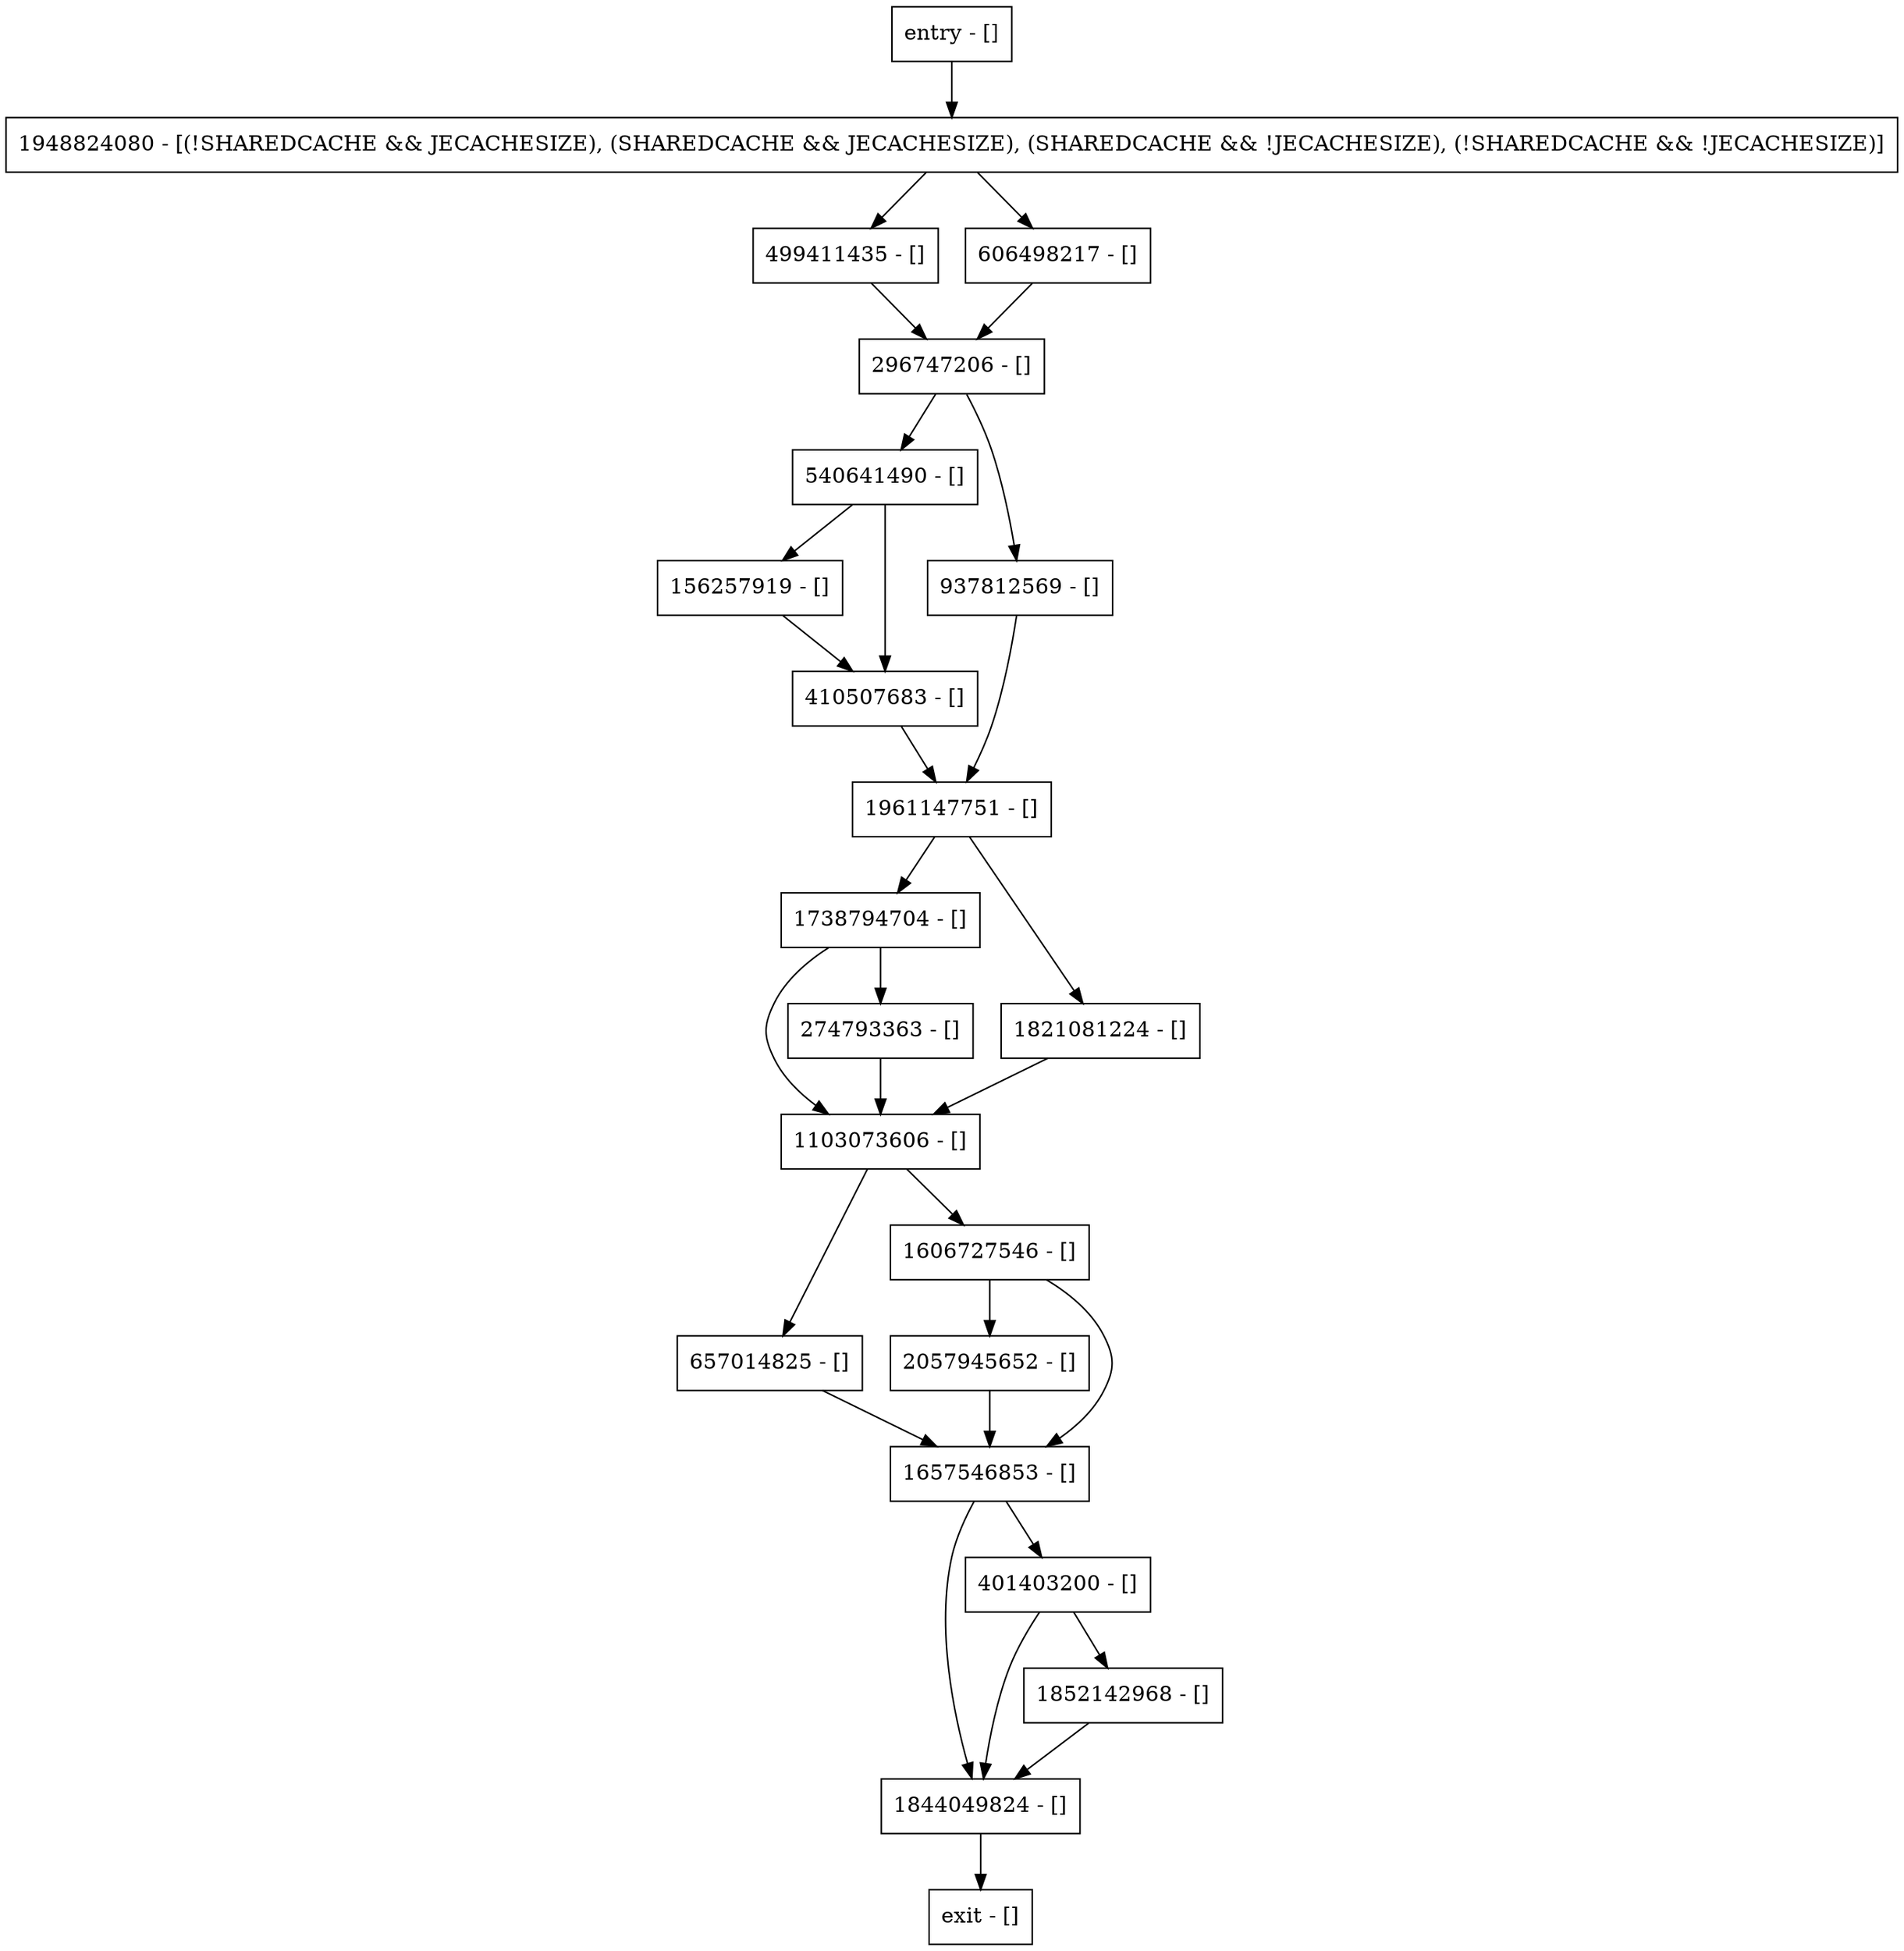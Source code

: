 digraph reset {
node [shape=record];
156257919 [label="156257919 - []"];
2057945652 [label="2057945652 - []"];
499411435 [label="499411435 - []"];
1844049824 [label="1844049824 - []"];
540641490 [label="540641490 - []"];
1738794704 [label="1738794704 - []"];
296747206 [label="296747206 - []"];
606498217 [label="606498217 - []"];
entry [label="entry - []"];
exit [label="exit - []"];
410507683 [label="410507683 - []"];
1961147751 [label="1961147751 - []"];
937812569 [label="937812569 - []"];
1821081224 [label="1821081224 - []"];
1103073606 [label="1103073606 - []"];
274793363 [label="274793363 - []"];
1948824080 [label="1948824080 - [(!SHAREDCACHE && JECACHESIZE), (SHAREDCACHE && JECACHESIZE), (SHAREDCACHE && !JECACHESIZE), (!SHAREDCACHE && !JECACHESIZE)]"];
657014825 [label="657014825 - []"];
401403200 [label="401403200 - []"];
1657546853 [label="1657546853 - []"];
1606727546 [label="1606727546 - []"];
1852142968 [label="1852142968 - []"];
entry;
exit;
156257919 -> 410507683;
2057945652 -> 1657546853;
499411435 -> 296747206;
1844049824 -> exit;
540641490 -> 156257919;
540641490 -> 410507683;
1738794704 -> 1103073606;
1738794704 -> 274793363;
296747206 -> 937812569;
296747206 -> 540641490;
606498217 -> 296747206;
entry -> 1948824080;
410507683 -> 1961147751;
1961147751 -> 1738794704;
1961147751 -> 1821081224;
937812569 -> 1961147751;
1821081224 -> 1103073606;
1103073606 -> 657014825;
1103073606 -> 1606727546;
274793363 -> 1103073606;
1948824080 -> 606498217;
1948824080 -> 499411435;
657014825 -> 1657546853;
401403200 -> 1844049824;
401403200 -> 1852142968;
1657546853 -> 1844049824;
1657546853 -> 401403200;
1606727546 -> 2057945652;
1606727546 -> 1657546853;
1852142968 -> 1844049824;
}

